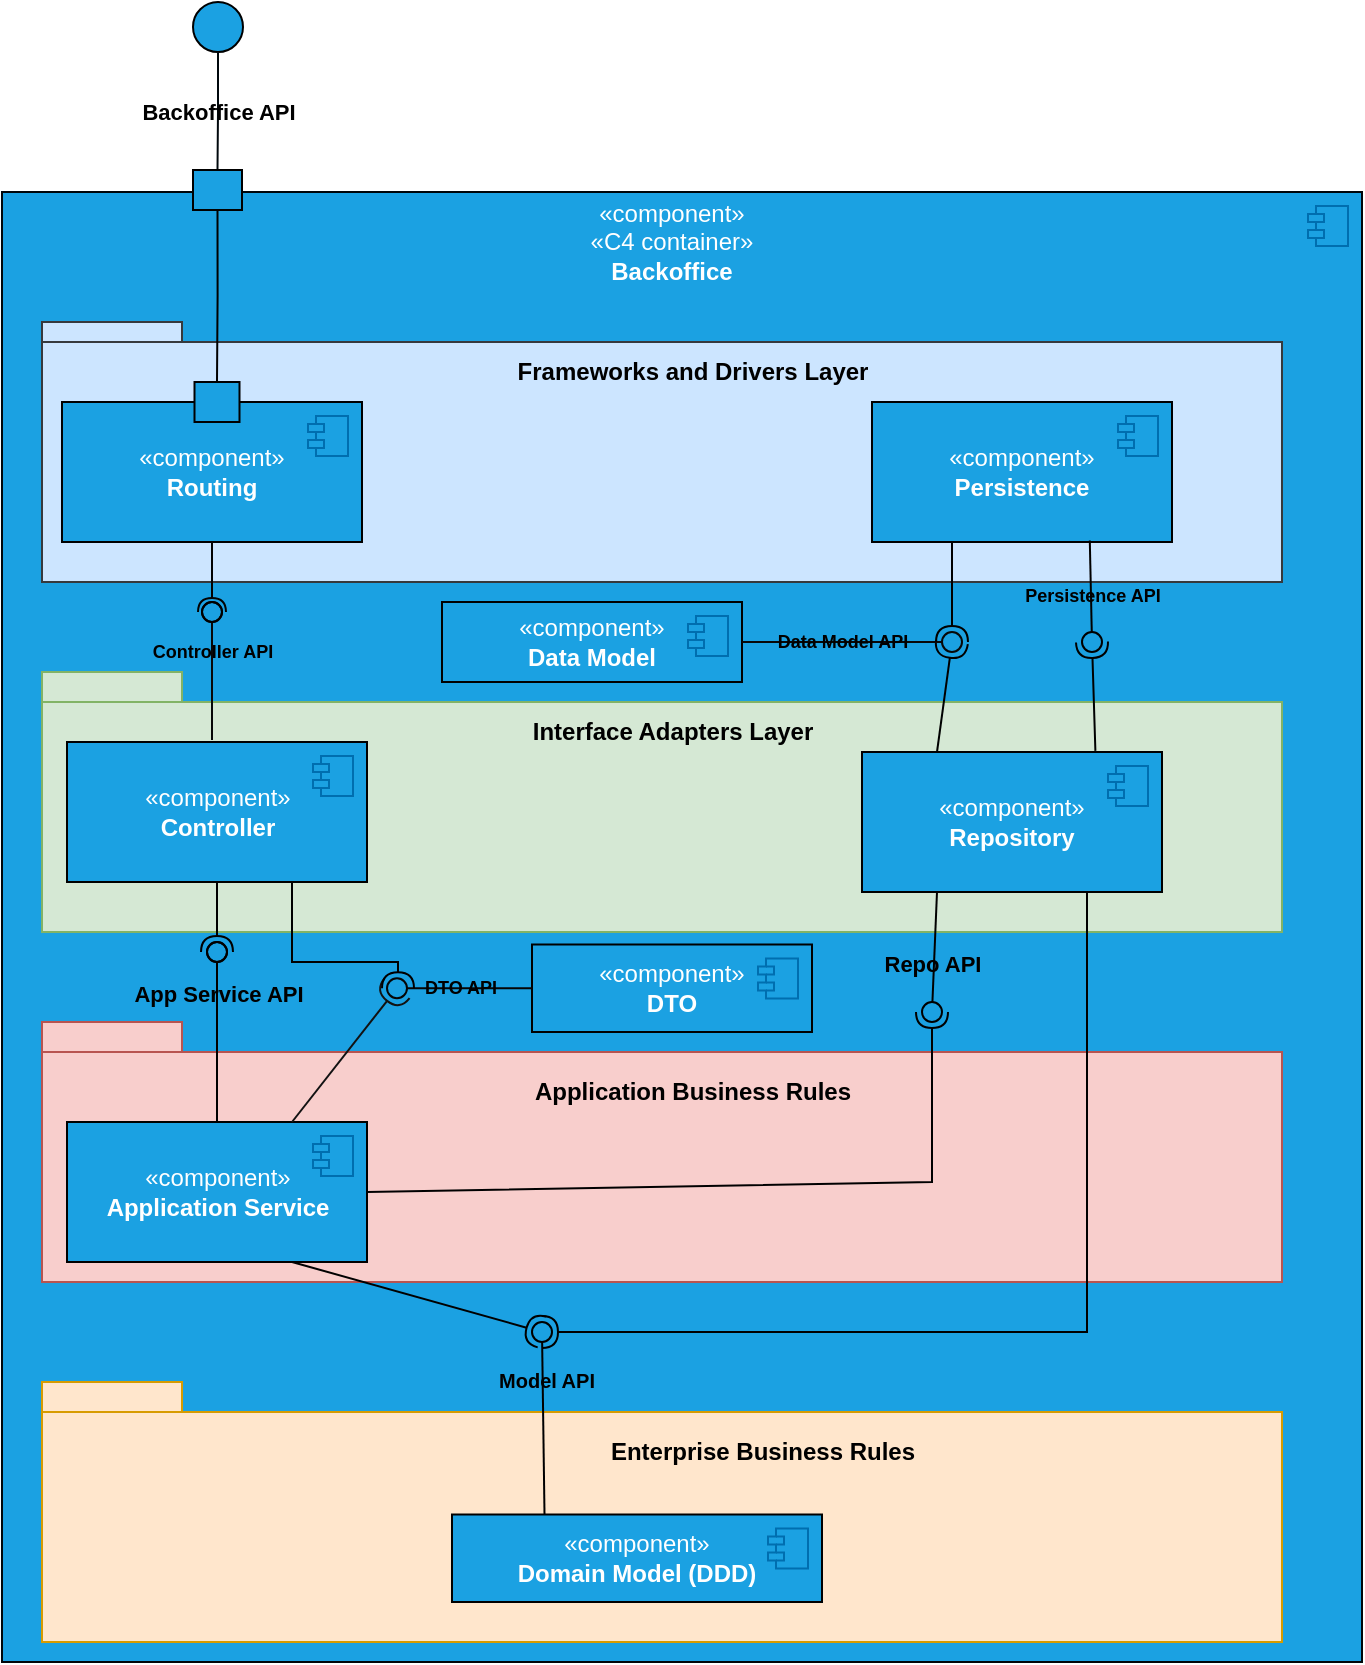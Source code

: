 <mxfile version="24.7.17">
  <diagram name="Page-1" id="5f0bae14-7c28-e335-631c-24af17079c00">
    <mxGraphModel dx="1381" dy="808" grid="1" gridSize="10" guides="1" tooltips="1" connect="1" arrows="1" fold="1" page="1" pageScale="1" pageWidth="1100" pageHeight="850" background="none" math="0" shadow="0">
      <root>
        <mxCell id="0" />
        <mxCell id="1" parent="0" />
        <mxCell id="yqGTdkosx_FgDMZqtbbI-60" value="" style="html=1;dropTarget=0;whiteSpace=wrap;fillColor=#1ba1e2;fontColor=#ffffff;strokeColor=#00060A;" parent="1" vertex="1">
          <mxGeometry x="40" y="125" width="680" height="735" as="geometry" />
        </mxCell>
        <mxCell id="yqGTdkosx_FgDMZqtbbI-61" value="" style="shape=module;jettyWidth=8;jettyHeight=4;fillColor=#1ba1e2;fontColor=#ffffff;strokeColor=#006EAF;" parent="yqGTdkosx_FgDMZqtbbI-60" vertex="1">
          <mxGeometry x="1" width="20" height="20" relative="1" as="geometry">
            <mxPoint x="-27" y="7" as="offset" />
          </mxGeometry>
        </mxCell>
        <mxCell id="yqGTdkosx_FgDMZqtbbI-121" value="" style="shape=folder;fontStyle=1;spacingTop=10;tabWidth=70;tabHeight=15;tabPosition=left;html=1;whiteSpace=wrap;fillColor=#d5e8d4;strokeColor=#82b366;" parent="1" vertex="1">
          <mxGeometry x="60" y="365" width="620" height="130" as="geometry" />
        </mxCell>
        <mxCell id="yqGTdkosx_FgDMZqtbbI-123" value="" style="shape=folder;fontStyle=1;spacingTop=10;tabWidth=70;tabHeight=10;tabPosition=left;html=1;whiteSpace=wrap;fillColor=#cce5ff;strokeColor=#36393d;" parent="1" vertex="1">
          <mxGeometry x="60" y="190" width="620" height="130" as="geometry" />
        </mxCell>
        <mxCell id="yqGTdkosx_FgDMZqtbbI-93" value="&lt;span style=&quot;color: rgb(255, 255, 255);&quot;&gt;«component»&lt;/span&gt;&lt;br style=&quot;color: rgb(255, 255, 255);&quot;&gt;&lt;span style=&quot;color: rgb(255, 255, 255);&quot;&gt;«C4 container»&lt;/span&gt;&lt;br style=&quot;color: rgb(255, 255, 255);&quot;&gt;&lt;b style=&quot;color: rgb(255, 255, 255);&quot;&gt;Backoffice&lt;/b&gt;" style="text;html=1;align=center;verticalAlign=middle;whiteSpace=wrap;rounded=0;" parent="1" vertex="1">
          <mxGeometry x="300" y="125" width="150" height="50" as="geometry" />
        </mxCell>
        <mxCell id="yqGTdkosx_FgDMZqtbbI-99" value="" style="group" parent="1" vertex="1" connectable="0">
          <mxGeometry x="72.5" y="390" width="150" height="80" as="geometry" />
        </mxCell>
        <mxCell id="yqGTdkosx_FgDMZqtbbI-100" value="" style="group" parent="yqGTdkosx_FgDMZqtbbI-99" vertex="1" connectable="0">
          <mxGeometry width="150" height="80" as="geometry" />
        </mxCell>
        <mxCell id="yqGTdkosx_FgDMZqtbbI-101" value="«component»&lt;br&gt;&lt;b&gt;Controller&lt;/b&gt;" style="html=1;dropTarget=0;whiteSpace=wrap;fillColor=#1ba1e2;fontColor=#ffffff;strokeColor=#000000;" parent="yqGTdkosx_FgDMZqtbbI-100" vertex="1">
          <mxGeometry y="10" width="150" height="70" as="geometry" />
        </mxCell>
        <mxCell id="yqGTdkosx_FgDMZqtbbI-102" value="" style="shape=module;jettyWidth=8;jettyHeight=4;fillColor=#1ba1e2;fontColor=#ffffff;strokeColor=#006EAF;" parent="yqGTdkosx_FgDMZqtbbI-101" vertex="1">
          <mxGeometry x="1" width="20" height="20" relative="1" as="geometry">
            <mxPoint x="-27" y="7" as="offset" />
          </mxGeometry>
        </mxCell>
        <mxCell id="yqGTdkosx_FgDMZqtbbI-106" value="" style="ellipse;whiteSpace=wrap;html=1;aspect=fixed;fillColor=#1ba1e2;fontColor=#ffffff;strokeColor=#000000;" parent="1" vertex="1">
          <mxGeometry x="135.5" y="30" width="25" height="25" as="geometry" />
        </mxCell>
        <mxCell id="yqGTdkosx_FgDMZqtbbI-110" value="" style="ellipse;whiteSpace=wrap;html=1;align=center;aspect=fixed;fillColor=none;strokeColor=none;resizable=0;perimeter=centerPerimeter;rotatable=0;allowArrows=0;points=[];outlineConnect=1;" parent="1" vertex="1">
          <mxGeometry x="400" y="350" width="10" height="10" as="geometry" />
        </mxCell>
        <mxCell id="yqGTdkosx_FgDMZqtbbI-112" value="" style="ellipse;whiteSpace=wrap;html=1;align=center;aspect=fixed;fillColor=none;strokeColor=none;resizable=0;perimeter=centerPerimeter;rotatable=0;allowArrows=0;points=[];outlineConnect=1;" parent="1" vertex="1">
          <mxGeometry x="430" y="370" width="10" height="10" as="geometry" />
        </mxCell>
        <mxCell id="yqGTdkosx_FgDMZqtbbI-119" style="edgeStyle=orthogonalEdgeStyle;rounded=0;orthogonalLoop=1;jettySize=auto;html=1;strokeColor=#00080D;endArrow=none;endFill=0;labelBackgroundColor=none;entryX=0.5;entryY=0;entryDx=0;entryDy=0;" parent="1" source="yqGTdkosx_FgDMZqtbbI-106" target="VWPYPcOq6cJ6ySbp8iRo-7" edge="1">
          <mxGeometry relative="1" as="geometry">
            <mxPoint x="148" y="115" as="targetPoint" />
          </mxGeometry>
        </mxCell>
        <mxCell id="yqGTdkosx_FgDMZqtbbI-120" value="&lt;b&gt;Backoffice API&lt;/b&gt;" style="edgeLabel;html=1;align=center;verticalAlign=middle;resizable=0;points=[];labelBackgroundColor=none;" parent="yqGTdkosx_FgDMZqtbbI-119" vertex="1" connectable="0">
          <mxGeometry x="-0.011" relative="1" as="geometry">
            <mxPoint as="offset" />
          </mxGeometry>
        </mxCell>
        <mxCell id="yqGTdkosx_FgDMZqtbbI-122" value="Interface Adapters Layer" style="text;html=1;align=center;verticalAlign=middle;resizable=0;points=[];autosize=1;strokeColor=none;fillColor=none;fontColor=#000000;fontStyle=1" parent="1" vertex="1">
          <mxGeometry x="300" y="380" width="150" height="30" as="geometry" />
        </mxCell>
        <mxCell id="yqGTdkosx_FgDMZqtbbI-124" value="" style="group" parent="1" vertex="1" connectable="0">
          <mxGeometry x="70" y="220" width="150" height="80" as="geometry" />
        </mxCell>
        <mxCell id="yqGTdkosx_FgDMZqtbbI-125" value="" style="group" parent="yqGTdkosx_FgDMZqtbbI-124" vertex="1" connectable="0">
          <mxGeometry width="150" height="80" as="geometry" />
        </mxCell>
        <mxCell id="yqGTdkosx_FgDMZqtbbI-126" value="«component»&lt;br&gt;&lt;b&gt;Routing&lt;/b&gt;" style="html=1;dropTarget=0;whiteSpace=wrap;fillColor=#1ba1e2;fontColor=#ffffff;strokeColor=#000000;" parent="yqGTdkosx_FgDMZqtbbI-125" vertex="1">
          <mxGeometry y="10" width="150" height="70" as="geometry" />
        </mxCell>
        <mxCell id="yqGTdkosx_FgDMZqtbbI-127" value="" style="shape=module;jettyWidth=8;jettyHeight=4;fillColor=#1ba1e2;fontColor=#ffffff;strokeColor=#006EAF;" parent="yqGTdkosx_FgDMZqtbbI-126" vertex="1">
          <mxGeometry x="1" width="20" height="20" relative="1" as="geometry">
            <mxPoint x="-27" y="7" as="offset" />
          </mxGeometry>
        </mxCell>
        <mxCell id="yqGTdkosx_FgDMZqtbbI-129" value="" style="rounded=0;whiteSpace=wrap;html=1;fillColor=#1ba1e2;fontColor=#ffffff;strokeColor=#000000;" parent="yqGTdkosx_FgDMZqtbbI-125" vertex="1">
          <mxGeometry x="66.25" width="22.5" height="20" as="geometry" />
        </mxCell>
        <mxCell id="yqGTdkosx_FgDMZqtbbI-130" value="Frameworks and Drivers Layer" style="text;html=1;align=center;verticalAlign=middle;resizable=0;points=[];autosize=1;strokeColor=none;fillColor=none;fontColor=#000000;fontStyle=1" parent="1" vertex="1">
          <mxGeometry x="290" y="200" width="190" height="30" as="geometry" />
        </mxCell>
        <mxCell id="yqGTdkosx_FgDMZqtbbI-131" value="" style="rounded=0;orthogonalLoop=1;jettySize=auto;html=1;endArrow=halfCircle;endFill=0;endSize=5;strokeWidth=1;sketch=0;exitX=0.5;exitY=1;exitDx=0;exitDy=0;labelBackgroundColor=default;strokeColor=#030303;startSize=6;" parent="1" source="yqGTdkosx_FgDMZqtbbI-126" target="yqGTdkosx_FgDMZqtbbI-133" edge="1">
          <mxGeometry relative="1" as="geometry">
            <mxPoint x="290" y="345" as="sourcePoint" />
          </mxGeometry>
        </mxCell>
        <mxCell id="yqGTdkosx_FgDMZqtbbI-132" value="" style="rounded=0;orthogonalLoop=1;jettySize=auto;html=1;endArrow=oval;endFill=0;sketch=0;sourcePerimeterSpacing=0;targetPerimeterSpacing=0;endSize=10;strokeColor=#080808;strokeWidth=1;startSize=11;" parent="1" target="yqGTdkosx_FgDMZqtbbI-133" edge="1">
          <mxGeometry relative="1" as="geometry">
            <mxPoint x="145" y="399" as="sourcePoint" />
          </mxGeometry>
        </mxCell>
        <mxCell id="yqGTdkosx_FgDMZqtbbI-134" value="Controller API" style="edgeLabel;html=1;align=center;verticalAlign=middle;resizable=0;points=[];labelBackgroundColor=none;fontStyle=1;fontSize=9;" parent="yqGTdkosx_FgDMZqtbbI-132" vertex="1" connectable="0">
          <mxGeometry x="0.372" relative="1" as="geometry">
            <mxPoint as="offset" />
          </mxGeometry>
        </mxCell>
        <mxCell id="yqGTdkosx_FgDMZqtbbI-133" value="" style="ellipse;whiteSpace=wrap;html=1;align=center;aspect=fixed;fillColor=none;strokeColor=#000000;resizable=0;perimeter=centerPerimeter;rotatable=0;allowArrows=0;points=[];outlineConnect=1;strokeWidth=1;perimeterSpacing=5;" parent="1" vertex="1">
          <mxGeometry x="140" y="330" width="10" height="10" as="geometry" />
        </mxCell>
        <mxCell id="yqGTdkosx_FgDMZqtbbI-135" value="" style="shape=folder;fontStyle=1;spacingTop=10;tabWidth=70;tabHeight=15;tabPosition=left;html=1;whiteSpace=wrap;fillColor=#f8cecc;strokeColor=#b85450;" parent="1" vertex="1">
          <mxGeometry x="60" y="540" width="620" height="130" as="geometry" />
        </mxCell>
        <mxCell id="yqGTdkosx_FgDMZqtbbI-136" value="" style="shape=folder;fontStyle=1;spacingTop=10;tabWidth=70;tabHeight=15;tabPosition=left;html=1;whiteSpace=wrap;fillColor=#ffe6cc;strokeColor=#d79b00;" parent="1" vertex="1">
          <mxGeometry x="60" y="720" width="620" height="130" as="geometry" />
        </mxCell>
        <mxCell id="yqGTdkosx_FgDMZqtbbI-137" value="Application Business Rules" style="text;html=1;align=center;verticalAlign=middle;resizable=0;points=[];autosize=1;strokeColor=none;fillColor=none;fontColor=#000000;fontStyle=1" parent="1" vertex="1">
          <mxGeometry x="300" y="560" width="170" height="30" as="geometry" />
        </mxCell>
        <mxCell id="yqGTdkosx_FgDMZqtbbI-139" value="Enterprise Business Rules" style="text;html=1;align=center;verticalAlign=middle;resizable=0;points=[];autosize=1;strokeColor=none;fillColor=none;fontColor=#000000;fontStyle=1" parent="1" vertex="1">
          <mxGeometry x="340" y="740" width="160" height="30" as="geometry" />
        </mxCell>
        <mxCell id="yqGTdkosx_FgDMZqtbbI-140" value="" style="group" parent="1" vertex="1" connectable="0">
          <mxGeometry x="72.5" y="580" width="150" height="80" as="geometry" />
        </mxCell>
        <mxCell id="yqGTdkosx_FgDMZqtbbI-141" value="" style="group" parent="yqGTdkosx_FgDMZqtbbI-140" vertex="1" connectable="0">
          <mxGeometry width="150" height="80" as="geometry" />
        </mxCell>
        <mxCell id="yqGTdkosx_FgDMZqtbbI-142" value="«component»&lt;br&gt;&lt;b&gt;Application Service&lt;/b&gt;" style="html=1;dropTarget=0;whiteSpace=wrap;fillColor=#1ba1e2;fontColor=#ffffff;strokeColor=#000000;" parent="yqGTdkosx_FgDMZqtbbI-141" vertex="1">
          <mxGeometry y="10" width="150" height="70" as="geometry" />
        </mxCell>
        <mxCell id="yqGTdkosx_FgDMZqtbbI-143" value="" style="shape=module;jettyWidth=8;jettyHeight=4;fillColor=#1ba1e2;fontColor=#ffffff;strokeColor=#006EAF;" parent="yqGTdkosx_FgDMZqtbbI-142" vertex="1">
          <mxGeometry x="1" width="20" height="20" relative="1" as="geometry">
            <mxPoint x="-27" y="7" as="offset" />
          </mxGeometry>
        </mxCell>
        <mxCell id="yqGTdkosx_FgDMZqtbbI-144" value="" style="rounded=0;orthogonalLoop=1;jettySize=auto;html=1;endArrow=halfCircle;endFill=0;endSize=6;strokeWidth=1;sketch=0;exitX=0.5;exitY=1;exitDx=0;exitDy=0;strokeColor=#000000;" parent="1" source="yqGTdkosx_FgDMZqtbbI-101" target="yqGTdkosx_FgDMZqtbbI-146" edge="1">
          <mxGeometry relative="1" as="geometry">
            <mxPoint x="181" y="525" as="sourcePoint" />
          </mxGeometry>
        </mxCell>
        <mxCell id="yqGTdkosx_FgDMZqtbbI-145" value="" style="rounded=0;orthogonalLoop=1;jettySize=auto;html=1;endArrow=oval;endFill=0;sketch=0;sourcePerimeterSpacing=0;targetPerimeterSpacing=0;endSize=10;exitX=0.5;exitY=0;exitDx=0;exitDy=0;strokeColor=#000000;" parent="1" source="yqGTdkosx_FgDMZqtbbI-142" target="yqGTdkosx_FgDMZqtbbI-146" edge="1">
          <mxGeometry relative="1" as="geometry">
            <mxPoint x="141" y="525" as="sourcePoint" />
          </mxGeometry>
        </mxCell>
        <mxCell id="yqGTdkosx_FgDMZqtbbI-147" value="App Service API" style="edgeLabel;html=1;align=center;verticalAlign=middle;resizable=0;points=[];labelBackgroundColor=none;fontStyle=1" parent="yqGTdkosx_FgDMZqtbbI-145" vertex="1" connectable="0">
          <mxGeometry x="0.523" relative="1" as="geometry">
            <mxPoint as="offset" />
          </mxGeometry>
        </mxCell>
        <mxCell id="yqGTdkosx_FgDMZqtbbI-146" value="" style="ellipse;whiteSpace=wrap;html=1;align=center;aspect=fixed;fillColor=none;strokeColor=#000000;resizable=0;perimeter=centerPerimeter;rotatable=0;allowArrows=0;points=[];outlineConnect=1;" parent="1" vertex="1">
          <mxGeometry x="142.5" y="500" width="10" height="10" as="geometry" />
        </mxCell>
        <mxCell id="yqGTdkosx_FgDMZqtbbI-148" value="" style="group" parent="1" vertex="1" connectable="0">
          <mxGeometry x="305" y="495" width="140" height="50" as="geometry" />
        </mxCell>
        <mxCell id="yqGTdkosx_FgDMZqtbbI-149" value="" style="group" parent="yqGTdkosx_FgDMZqtbbI-148" vertex="1" connectable="0">
          <mxGeometry width="140.0" height="50" as="geometry" />
        </mxCell>
        <mxCell id="yqGTdkosx_FgDMZqtbbI-150" value="«component»&lt;br&gt;&lt;b&gt;DTO&lt;/b&gt;" style="html=1;dropTarget=0;whiteSpace=wrap;fillColor=#1ba1e2;fontColor=#ffffff;strokeColor=#000000;" parent="yqGTdkosx_FgDMZqtbbI-149" vertex="1">
          <mxGeometry y="6.25" width="140.0" height="43.75" as="geometry" />
        </mxCell>
        <mxCell id="yqGTdkosx_FgDMZqtbbI-151" value="" style="shape=module;jettyWidth=8;jettyHeight=4;fillColor=#1ba1e2;fontColor=#ffffff;strokeColor=#006EAF;" parent="yqGTdkosx_FgDMZqtbbI-150" vertex="1">
          <mxGeometry x="1" width="20" height="20" relative="1" as="geometry">
            <mxPoint x="-27" y="7" as="offset" />
          </mxGeometry>
        </mxCell>
        <mxCell id="yqGTdkosx_FgDMZqtbbI-152" value="" style="rounded=0;orthogonalLoop=1;jettySize=auto;html=1;endArrow=halfCircle;endFill=0;endSize=6;strokeWidth=1;sketch=0;exitX=0.75;exitY=0;exitDx=0;exitDy=0;strokeColor=#121212;" parent="1" source="yqGTdkosx_FgDMZqtbbI-142" target="yqGTdkosx_FgDMZqtbbI-154" edge="1">
          <mxGeometry relative="1" as="geometry">
            <mxPoint x="283" y="523" as="sourcePoint" />
          </mxGeometry>
        </mxCell>
        <mxCell id="yqGTdkosx_FgDMZqtbbI-153" value="" style="rounded=0;orthogonalLoop=1;jettySize=auto;html=1;endArrow=oval;endFill=0;sketch=0;sourcePerimeterSpacing=0;targetPerimeterSpacing=0;endSize=10;exitX=0;exitY=0.5;exitDx=0;exitDy=0;strokeColor=#050505;" parent="1" source="yqGTdkosx_FgDMZqtbbI-150" target="yqGTdkosx_FgDMZqtbbI-154" edge="1">
          <mxGeometry relative="1" as="geometry">
            <mxPoint x="243" y="523" as="sourcePoint" />
            <Array as="points" />
          </mxGeometry>
        </mxCell>
        <mxCell id="yqGTdkosx_FgDMZqtbbI-156" value="DTO API" style="edgeLabel;html=1;align=center;verticalAlign=middle;resizable=0;points=[];labelBackgroundColor=none;fontSize=9;fontStyle=1" parent="yqGTdkosx_FgDMZqtbbI-153" vertex="1" connectable="0">
          <mxGeometry x="0.068" relative="1" as="geometry">
            <mxPoint as="offset" />
          </mxGeometry>
        </mxCell>
        <mxCell id="yqGTdkosx_FgDMZqtbbI-154" value="" style="ellipse;whiteSpace=wrap;html=1;align=center;aspect=fixed;fillColor=none;strokeColor=none;resizable=0;perimeter=centerPerimeter;rotatable=0;allowArrows=0;points=[];outlineConnect=1;" parent="1" vertex="1">
          <mxGeometry x="232.5" y="518.13" width="10" height="10" as="geometry" />
        </mxCell>
        <mxCell id="yqGTdkosx_FgDMZqtbbI-155" style="edgeStyle=orthogonalEdgeStyle;rounded=0;orthogonalLoop=1;jettySize=auto;html=1;exitX=0.75;exitY=1;exitDx=0;exitDy=0;entryX=0.136;entryY=0.144;entryDx=0;entryDy=0;entryPerimeter=0;endArrow=halfCircle;endFill=0;strokeColor=#000000;" parent="1" source="yqGTdkosx_FgDMZqtbbI-101" target="yqGTdkosx_FgDMZqtbbI-154" edge="1">
          <mxGeometry relative="1" as="geometry">
            <Array as="points">
              <mxPoint x="185" y="510" />
              <mxPoint x="238" y="510" />
              <mxPoint x="238" y="523" />
            </Array>
          </mxGeometry>
        </mxCell>
        <mxCell id="yqGTdkosx_FgDMZqtbbI-157" value="" style="group" parent="1" vertex="1" connectable="0">
          <mxGeometry x="265" y="780" width="185" height="50" as="geometry" />
        </mxCell>
        <mxCell id="yqGTdkosx_FgDMZqtbbI-158" value="" style="group" parent="yqGTdkosx_FgDMZqtbbI-157" vertex="1" connectable="0">
          <mxGeometry width="185.0" height="50" as="geometry" />
        </mxCell>
        <mxCell id="yqGTdkosx_FgDMZqtbbI-159" value="«component»&lt;br&gt;&lt;b&gt;Domain Model (DDD)&lt;/b&gt;" style="html=1;dropTarget=0;whiteSpace=wrap;fillColor=#1ba1e2;fontColor=#ffffff;strokeColor=#000000;" parent="yqGTdkosx_FgDMZqtbbI-158" vertex="1">
          <mxGeometry y="6.25" width="185.0" height="43.75" as="geometry" />
        </mxCell>
        <mxCell id="yqGTdkosx_FgDMZqtbbI-160" value="" style="shape=module;jettyWidth=8;jettyHeight=4;fillColor=#1ba1e2;fontColor=#ffffff;strokeColor=#006EAF;" parent="yqGTdkosx_FgDMZqtbbI-159" vertex="1">
          <mxGeometry x="1" width="20" height="20" relative="1" as="geometry">
            <mxPoint x="-27" y="7" as="offset" />
          </mxGeometry>
        </mxCell>
        <mxCell id="yqGTdkosx_FgDMZqtbbI-161" value="" style="rounded=0;orthogonalLoop=1;jettySize=auto;html=1;endArrow=halfCircle;endFill=0;endSize=6;strokeWidth=1;sketch=0;exitX=0.75;exitY=1;exitDx=0;exitDy=0;strokeColor=#000000;" parent="1" source="yqGTdkosx_FgDMZqtbbI-142" target="yqGTdkosx_FgDMZqtbbI-163" edge="1">
          <mxGeometry relative="1" as="geometry">
            <mxPoint x="330" y="715" as="sourcePoint" />
          </mxGeometry>
        </mxCell>
        <mxCell id="yqGTdkosx_FgDMZqtbbI-162" value="" style="rounded=0;orthogonalLoop=1;jettySize=auto;html=1;endArrow=oval;endFill=0;sketch=0;sourcePerimeterSpacing=0;targetPerimeterSpacing=0;endSize=10;exitX=0.25;exitY=0;exitDx=0;exitDy=0;strokeColor=#000000;" parent="1" source="yqGTdkosx_FgDMZqtbbI-159" target="yqGTdkosx_FgDMZqtbbI-163" edge="1">
          <mxGeometry relative="1" as="geometry">
            <mxPoint x="290" y="715" as="sourcePoint" />
          </mxGeometry>
        </mxCell>
        <mxCell id="yqGTdkosx_FgDMZqtbbI-164" value="Model API" style="edgeLabel;html=1;align=center;verticalAlign=middle;resizable=0;points=[];labelBackgroundColor=none;fontStyle=1;fontSize=10;" parent="yqGTdkosx_FgDMZqtbbI-162" vertex="1" connectable="0">
          <mxGeometry x="0.473" y="-1" relative="1" as="geometry">
            <mxPoint as="offset" />
          </mxGeometry>
        </mxCell>
        <mxCell id="yqGTdkosx_FgDMZqtbbI-163" value="" style="ellipse;whiteSpace=wrap;html=1;align=center;aspect=fixed;fillColor=none;strokeColor=none;resizable=0;perimeter=centerPerimeter;rotatable=0;allowArrows=0;points=[];outlineConnect=1;" parent="1" vertex="1">
          <mxGeometry x="305" y="690" width="10" height="10" as="geometry" />
        </mxCell>
        <mxCell id="yqGTdkosx_FgDMZqtbbI-166" value="" style="group" parent="1" vertex="1" connectable="0">
          <mxGeometry x="475" y="220" width="150" height="80" as="geometry" />
        </mxCell>
        <mxCell id="yqGTdkosx_FgDMZqtbbI-167" value="" style="group" parent="yqGTdkosx_FgDMZqtbbI-166" vertex="1" connectable="0">
          <mxGeometry width="150" height="80" as="geometry" />
        </mxCell>
        <mxCell id="yqGTdkosx_FgDMZqtbbI-168" value="«component»&lt;br&gt;&lt;b&gt;Persistence&lt;/b&gt;" style="html=1;dropTarget=0;whiteSpace=wrap;fillColor=#1ba1e2;fontColor=#ffffff;strokeColor=#000000;" parent="yqGTdkosx_FgDMZqtbbI-167" vertex="1">
          <mxGeometry y="10" width="150" height="70" as="geometry" />
        </mxCell>
        <mxCell id="yqGTdkosx_FgDMZqtbbI-169" value="" style="shape=module;jettyWidth=8;jettyHeight=4;fillColor=#1ba1e2;fontColor=#ffffff;strokeColor=#006EAF;" parent="yqGTdkosx_FgDMZqtbbI-168" vertex="1">
          <mxGeometry x="1" width="20" height="20" relative="1" as="geometry">
            <mxPoint x="-27" y="7" as="offset" />
          </mxGeometry>
        </mxCell>
        <mxCell id="yqGTdkosx_FgDMZqtbbI-172" value="" style="group" parent="1" vertex="1" connectable="0">
          <mxGeometry x="470" y="395" width="150" height="80" as="geometry" />
        </mxCell>
        <mxCell id="yqGTdkosx_FgDMZqtbbI-173" value="" style="group" parent="yqGTdkosx_FgDMZqtbbI-172" vertex="1" connectable="0">
          <mxGeometry width="150" height="80" as="geometry" />
        </mxCell>
        <mxCell id="yqGTdkosx_FgDMZqtbbI-174" value="«component»&lt;br&gt;&lt;b&gt;Repository&lt;/b&gt;" style="html=1;dropTarget=0;whiteSpace=wrap;fillColor=#1ba1e2;fontColor=#ffffff;strokeColor=#000000;" parent="yqGTdkosx_FgDMZqtbbI-173" vertex="1">
          <mxGeometry y="10" width="150" height="70" as="geometry" />
        </mxCell>
        <mxCell id="yqGTdkosx_FgDMZqtbbI-175" value="" style="shape=module;jettyWidth=8;jettyHeight=4;fillColor=#1ba1e2;fontColor=#ffffff;strokeColor=#006EAF;" parent="yqGTdkosx_FgDMZqtbbI-174" vertex="1">
          <mxGeometry x="1" width="20" height="20" relative="1" as="geometry">
            <mxPoint x="-27" y="7" as="offset" />
          </mxGeometry>
        </mxCell>
        <mxCell id="yqGTdkosx_FgDMZqtbbI-176" value="" style="group" parent="1" vertex="1" connectable="0">
          <mxGeometry x="260" y="295" width="150" height="80" as="geometry" />
        </mxCell>
        <mxCell id="yqGTdkosx_FgDMZqtbbI-177" value="" style="group" parent="yqGTdkosx_FgDMZqtbbI-176" vertex="1" connectable="0">
          <mxGeometry width="150" height="80" as="geometry" />
        </mxCell>
        <mxCell id="yqGTdkosx_FgDMZqtbbI-178" value="«component»&lt;br&gt;&lt;b&gt;Data Model&lt;/b&gt;" style="html=1;dropTarget=0;whiteSpace=wrap;fillColor=#1ba1e2;fontColor=#ffffff;strokeColor=#000000;" parent="yqGTdkosx_FgDMZqtbbI-177" vertex="1">
          <mxGeometry y="35" width="150" height="40" as="geometry" />
        </mxCell>
        <mxCell id="yqGTdkosx_FgDMZqtbbI-179" value="" style="shape=module;jettyWidth=8;jettyHeight=4;fillColor=#1ba1e2;fontColor=#ffffff;strokeColor=#006EAF;" parent="yqGTdkosx_FgDMZqtbbI-178" vertex="1">
          <mxGeometry x="1" width="20" height="20" relative="1" as="geometry">
            <mxPoint x="-27" y="7" as="offset" />
          </mxGeometry>
        </mxCell>
        <mxCell id="yqGTdkosx_FgDMZqtbbI-183" value="" style="rounded=0;orthogonalLoop=1;jettySize=auto;html=1;endArrow=halfCircle;endFill=0;endSize=6;strokeWidth=1;sketch=0;exitX=0.25;exitY=0;exitDx=0;exitDy=0;strokeColor=#000000;" parent="1" source="yqGTdkosx_FgDMZqtbbI-174" target="yqGTdkosx_FgDMZqtbbI-185" edge="1">
          <mxGeometry relative="1" as="geometry">
            <mxPoint x="530" y="350" as="sourcePoint" />
          </mxGeometry>
        </mxCell>
        <mxCell id="yqGTdkosx_FgDMZqtbbI-184" value="" style="rounded=0;orthogonalLoop=1;jettySize=auto;html=1;endArrow=oval;endFill=0;sketch=0;sourcePerimeterSpacing=0;targetPerimeterSpacing=0;endSize=10;exitX=1;exitY=0.5;exitDx=0;exitDy=0;strokeColor=#080808;" parent="1" source="yqGTdkosx_FgDMZqtbbI-178" target="yqGTdkosx_FgDMZqtbbI-185" edge="1">
          <mxGeometry relative="1" as="geometry">
            <mxPoint x="490" y="350" as="sourcePoint" />
          </mxGeometry>
        </mxCell>
        <mxCell id="yqGTdkosx_FgDMZqtbbI-187" value="Data Model API" style="edgeLabel;html=1;align=center;verticalAlign=middle;resizable=0;points=[];fontSize=9;labelBackgroundColor=none;fontStyle=1" parent="yqGTdkosx_FgDMZqtbbI-184" vertex="1" connectable="0">
          <mxGeometry x="-0.304" y="-1" relative="1" as="geometry">
            <mxPoint x="13" y="-1" as="offset" />
          </mxGeometry>
        </mxCell>
        <mxCell id="yqGTdkosx_FgDMZqtbbI-185" value="" style="ellipse;whiteSpace=wrap;html=1;align=center;aspect=fixed;fillColor=none;strokeColor=none;resizable=0;perimeter=centerPerimeter;rotatable=0;allowArrows=0;points=[];outlineConnect=1;" parent="1" vertex="1">
          <mxGeometry x="510" y="345" width="10" height="10" as="geometry" />
        </mxCell>
        <mxCell id="yqGTdkosx_FgDMZqtbbI-186" style="edgeStyle=orthogonalEdgeStyle;rounded=0;orthogonalLoop=1;jettySize=auto;html=1;exitX=0.25;exitY=1;exitDx=0;exitDy=0;entryX=0.444;entryY=0.161;entryDx=0;entryDy=0;entryPerimeter=0;strokeColor=#000000;endArrow=halfCircle;endFill=0;" parent="1" source="yqGTdkosx_FgDMZqtbbI-168" target="yqGTdkosx_FgDMZqtbbI-185" edge="1">
          <mxGeometry relative="1" as="geometry">
            <Array as="points">
              <mxPoint x="515" y="300" />
            </Array>
          </mxGeometry>
        </mxCell>
        <mxCell id="yqGTdkosx_FgDMZqtbbI-188" value="" style="rounded=0;orthogonalLoop=1;jettySize=auto;html=1;endArrow=halfCircle;endFill=0;endSize=6;strokeWidth=1;sketch=0;exitX=0.778;exitY=-0.008;exitDx=0;exitDy=0;exitPerimeter=0;strokeColor=#000000;" parent="1" source="yqGTdkosx_FgDMZqtbbI-174" target="yqGTdkosx_FgDMZqtbbI-190" edge="1">
          <mxGeometry relative="1" as="geometry">
            <mxPoint x="630" y="350" as="sourcePoint" />
          </mxGeometry>
        </mxCell>
        <mxCell id="yqGTdkosx_FgDMZqtbbI-189" value="" style="rounded=0;orthogonalLoop=1;jettySize=auto;html=1;endArrow=oval;endFill=0;sketch=0;sourcePerimeterSpacing=0;targetPerimeterSpacing=0;endSize=10;exitX=0.726;exitY=0.989;exitDx=0;exitDy=0;exitPerimeter=0;strokeColor=#000000;" parent="1" source="yqGTdkosx_FgDMZqtbbI-168" target="yqGTdkosx_FgDMZqtbbI-190" edge="1">
          <mxGeometry relative="1" as="geometry">
            <mxPoint x="590" y="350" as="sourcePoint" />
          </mxGeometry>
        </mxCell>
        <mxCell id="yqGTdkosx_FgDMZqtbbI-191" value="Persistence API" style="edgeLabel;html=1;align=center;verticalAlign=middle;resizable=0;points=[];fontStyle=1;labelBackgroundColor=none;fontSize=9;" parent="yqGTdkosx_FgDMZqtbbI-189" vertex="1" connectable="0">
          <mxGeometry x="0.083" relative="1" as="geometry">
            <mxPoint as="offset" />
          </mxGeometry>
        </mxCell>
        <mxCell id="yqGTdkosx_FgDMZqtbbI-190" value="" style="ellipse;whiteSpace=wrap;html=1;align=center;aspect=fixed;fillColor=none;strokeColor=none;resizable=0;perimeter=centerPerimeter;rotatable=0;allowArrows=0;points=[];outlineConnect=1;" parent="1" vertex="1">
          <mxGeometry x="580" y="345" width="10" height="10" as="geometry" />
        </mxCell>
        <mxCell id="yqGTdkosx_FgDMZqtbbI-192" value="" style="rounded=0;orthogonalLoop=1;jettySize=auto;html=1;endArrow=halfCircle;endFill=0;endSize=6;strokeWidth=1;sketch=0;exitX=1;exitY=0.5;exitDx=0;exitDy=0;strokeColor=#000000;" parent="1" source="yqGTdkosx_FgDMZqtbbI-142" target="yqGTdkosx_FgDMZqtbbI-194" edge="1">
          <mxGeometry relative="1" as="geometry">
            <mxPoint x="580" y="523" as="sourcePoint" />
            <Array as="points">
              <mxPoint x="505" y="620" />
            </Array>
          </mxGeometry>
        </mxCell>
        <mxCell id="yqGTdkosx_FgDMZqtbbI-193" value="" style="rounded=0;orthogonalLoop=1;jettySize=auto;html=1;endArrow=oval;endFill=0;sketch=0;sourcePerimeterSpacing=0;targetPerimeterSpacing=0;endSize=10;exitX=0.25;exitY=1;exitDx=0;exitDy=0;strokeColor=#000000;" parent="1" source="yqGTdkosx_FgDMZqtbbI-174" target="yqGTdkosx_FgDMZqtbbI-194" edge="1">
          <mxGeometry relative="1" as="geometry">
            <mxPoint x="540" y="523" as="sourcePoint" />
          </mxGeometry>
        </mxCell>
        <mxCell id="yqGTdkosx_FgDMZqtbbI-195" value="Repo API" style="edgeLabel;html=1;align=center;verticalAlign=middle;resizable=0;points=[];labelBackgroundColor=none;fontStyle=1" parent="yqGTdkosx_FgDMZqtbbI-193" vertex="1" connectable="0">
          <mxGeometry x="0.199" y="-1" relative="1" as="geometry">
            <mxPoint as="offset" />
          </mxGeometry>
        </mxCell>
        <mxCell id="yqGTdkosx_FgDMZqtbbI-194" value="" style="ellipse;whiteSpace=wrap;html=1;align=center;aspect=fixed;fillColor=none;strokeColor=none;resizable=0;perimeter=centerPerimeter;rotatable=0;allowArrows=0;points=[];outlineConnect=1;" parent="1" vertex="1">
          <mxGeometry x="500" y="530" width="10" height="10" as="geometry" />
        </mxCell>
        <mxCell id="yqGTdkosx_FgDMZqtbbI-196" style="edgeStyle=orthogonalEdgeStyle;rounded=0;orthogonalLoop=1;jettySize=auto;html=1;exitX=0.75;exitY=1;exitDx=0;exitDy=0;entryX=0.824;entryY=0.6;entryDx=0;entryDy=0;entryPerimeter=0;endArrow=halfCircle;endFill=0;strokeColor=#000000;" parent="1" source="yqGTdkosx_FgDMZqtbbI-174" target="yqGTdkosx_FgDMZqtbbI-163" edge="1">
          <mxGeometry relative="1" as="geometry">
            <Array as="points">
              <mxPoint x="582" y="695" />
            </Array>
          </mxGeometry>
        </mxCell>
        <mxCell id="VWPYPcOq6cJ6ySbp8iRo-11" style="edgeStyle=orthogonalEdgeStyle;rounded=0;orthogonalLoop=1;jettySize=auto;html=1;exitX=0.5;exitY=1;exitDx=0;exitDy=0;entryX=0.5;entryY=0;entryDx=0;entryDy=0;endArrow=none;endFill=0;strokeColor=#000000;" edge="1" parent="1" source="VWPYPcOq6cJ6ySbp8iRo-7" target="yqGTdkosx_FgDMZqtbbI-129">
          <mxGeometry relative="1" as="geometry" />
        </mxCell>
        <mxCell id="VWPYPcOq6cJ6ySbp8iRo-7" value="" style="rounded=0;whiteSpace=wrap;html=1;fillColor=#1ba1e2;fontColor=#ffffff;strokeColor=#000000;" vertex="1" parent="1">
          <mxGeometry x="135.5" y="114" width="24.5" height="20" as="geometry" />
        </mxCell>
      </root>
    </mxGraphModel>
  </diagram>
</mxfile>
